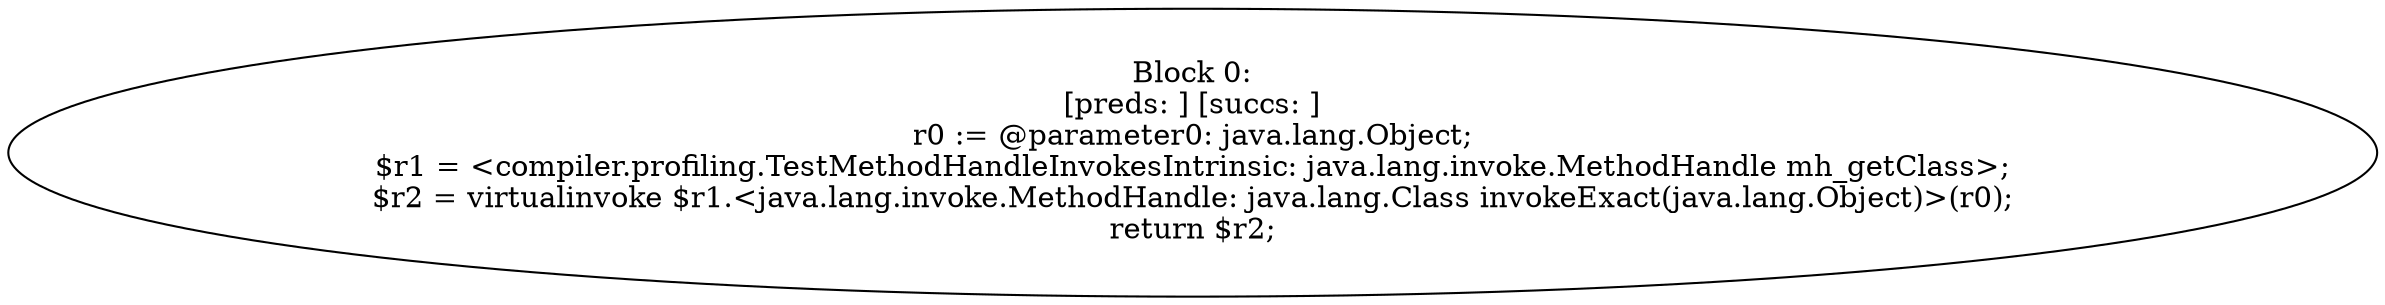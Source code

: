 digraph "unitGraph" {
    "Block 0:
[preds: ] [succs: ]
r0 := @parameter0: java.lang.Object;
$r1 = <compiler.profiling.TestMethodHandleInvokesIntrinsic: java.lang.invoke.MethodHandle mh_getClass>;
$r2 = virtualinvoke $r1.<java.lang.invoke.MethodHandle: java.lang.Class invokeExact(java.lang.Object)>(r0);
return $r2;
"
}
